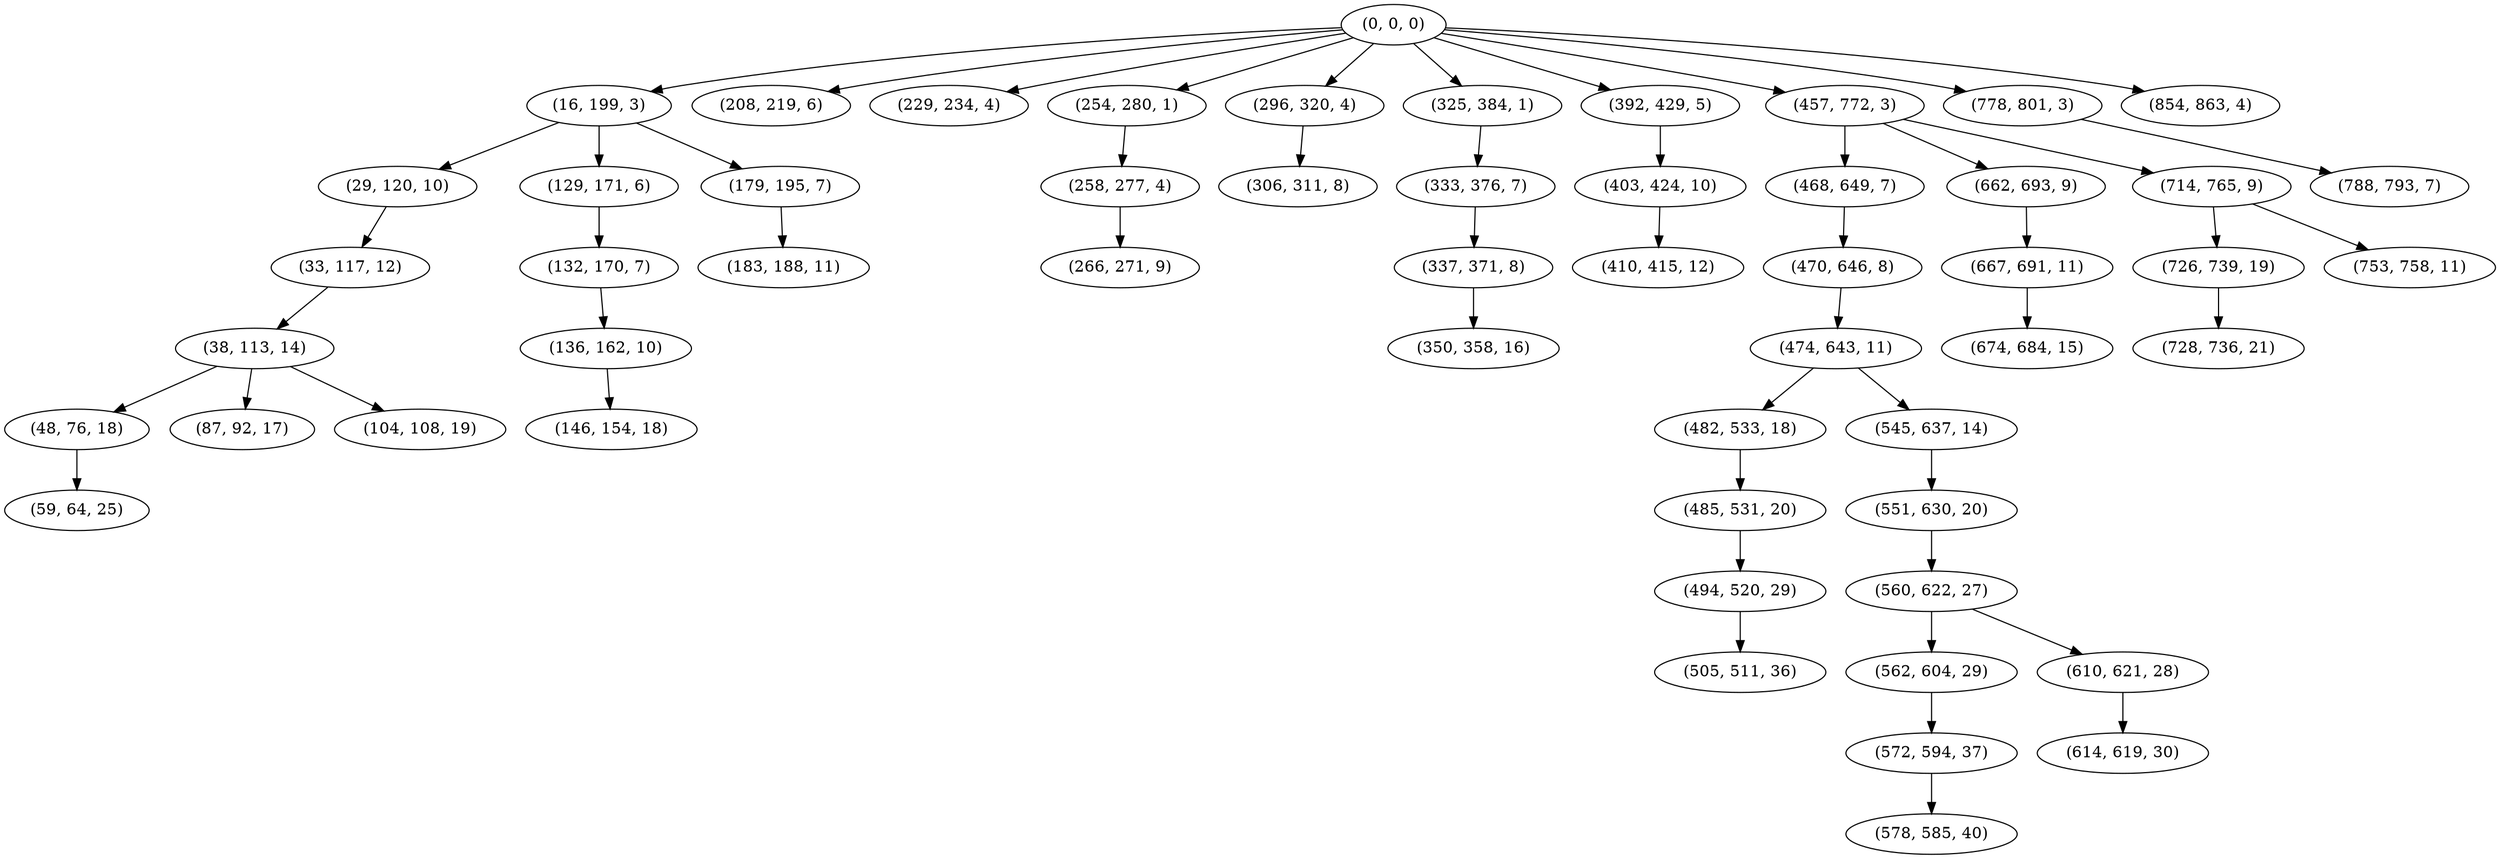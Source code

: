 digraph tree {
    "(0, 0, 0)";
    "(16, 199, 3)";
    "(29, 120, 10)";
    "(33, 117, 12)";
    "(38, 113, 14)";
    "(48, 76, 18)";
    "(59, 64, 25)";
    "(87, 92, 17)";
    "(104, 108, 19)";
    "(129, 171, 6)";
    "(132, 170, 7)";
    "(136, 162, 10)";
    "(146, 154, 18)";
    "(179, 195, 7)";
    "(183, 188, 11)";
    "(208, 219, 6)";
    "(229, 234, 4)";
    "(254, 280, 1)";
    "(258, 277, 4)";
    "(266, 271, 9)";
    "(296, 320, 4)";
    "(306, 311, 8)";
    "(325, 384, 1)";
    "(333, 376, 7)";
    "(337, 371, 8)";
    "(350, 358, 16)";
    "(392, 429, 5)";
    "(403, 424, 10)";
    "(410, 415, 12)";
    "(457, 772, 3)";
    "(468, 649, 7)";
    "(470, 646, 8)";
    "(474, 643, 11)";
    "(482, 533, 18)";
    "(485, 531, 20)";
    "(494, 520, 29)";
    "(505, 511, 36)";
    "(545, 637, 14)";
    "(551, 630, 20)";
    "(560, 622, 27)";
    "(562, 604, 29)";
    "(572, 594, 37)";
    "(578, 585, 40)";
    "(610, 621, 28)";
    "(614, 619, 30)";
    "(662, 693, 9)";
    "(667, 691, 11)";
    "(674, 684, 15)";
    "(714, 765, 9)";
    "(726, 739, 19)";
    "(728, 736, 21)";
    "(753, 758, 11)";
    "(778, 801, 3)";
    "(788, 793, 7)";
    "(854, 863, 4)";
    "(0, 0, 0)" -> "(16, 199, 3)";
    "(0, 0, 0)" -> "(208, 219, 6)";
    "(0, 0, 0)" -> "(229, 234, 4)";
    "(0, 0, 0)" -> "(254, 280, 1)";
    "(0, 0, 0)" -> "(296, 320, 4)";
    "(0, 0, 0)" -> "(325, 384, 1)";
    "(0, 0, 0)" -> "(392, 429, 5)";
    "(0, 0, 0)" -> "(457, 772, 3)";
    "(0, 0, 0)" -> "(778, 801, 3)";
    "(0, 0, 0)" -> "(854, 863, 4)";
    "(16, 199, 3)" -> "(29, 120, 10)";
    "(16, 199, 3)" -> "(129, 171, 6)";
    "(16, 199, 3)" -> "(179, 195, 7)";
    "(29, 120, 10)" -> "(33, 117, 12)";
    "(33, 117, 12)" -> "(38, 113, 14)";
    "(38, 113, 14)" -> "(48, 76, 18)";
    "(38, 113, 14)" -> "(87, 92, 17)";
    "(38, 113, 14)" -> "(104, 108, 19)";
    "(48, 76, 18)" -> "(59, 64, 25)";
    "(129, 171, 6)" -> "(132, 170, 7)";
    "(132, 170, 7)" -> "(136, 162, 10)";
    "(136, 162, 10)" -> "(146, 154, 18)";
    "(179, 195, 7)" -> "(183, 188, 11)";
    "(254, 280, 1)" -> "(258, 277, 4)";
    "(258, 277, 4)" -> "(266, 271, 9)";
    "(296, 320, 4)" -> "(306, 311, 8)";
    "(325, 384, 1)" -> "(333, 376, 7)";
    "(333, 376, 7)" -> "(337, 371, 8)";
    "(337, 371, 8)" -> "(350, 358, 16)";
    "(392, 429, 5)" -> "(403, 424, 10)";
    "(403, 424, 10)" -> "(410, 415, 12)";
    "(457, 772, 3)" -> "(468, 649, 7)";
    "(457, 772, 3)" -> "(662, 693, 9)";
    "(457, 772, 3)" -> "(714, 765, 9)";
    "(468, 649, 7)" -> "(470, 646, 8)";
    "(470, 646, 8)" -> "(474, 643, 11)";
    "(474, 643, 11)" -> "(482, 533, 18)";
    "(474, 643, 11)" -> "(545, 637, 14)";
    "(482, 533, 18)" -> "(485, 531, 20)";
    "(485, 531, 20)" -> "(494, 520, 29)";
    "(494, 520, 29)" -> "(505, 511, 36)";
    "(545, 637, 14)" -> "(551, 630, 20)";
    "(551, 630, 20)" -> "(560, 622, 27)";
    "(560, 622, 27)" -> "(562, 604, 29)";
    "(560, 622, 27)" -> "(610, 621, 28)";
    "(562, 604, 29)" -> "(572, 594, 37)";
    "(572, 594, 37)" -> "(578, 585, 40)";
    "(610, 621, 28)" -> "(614, 619, 30)";
    "(662, 693, 9)" -> "(667, 691, 11)";
    "(667, 691, 11)" -> "(674, 684, 15)";
    "(714, 765, 9)" -> "(726, 739, 19)";
    "(714, 765, 9)" -> "(753, 758, 11)";
    "(726, 739, 19)" -> "(728, 736, 21)";
    "(778, 801, 3)" -> "(788, 793, 7)";
}
